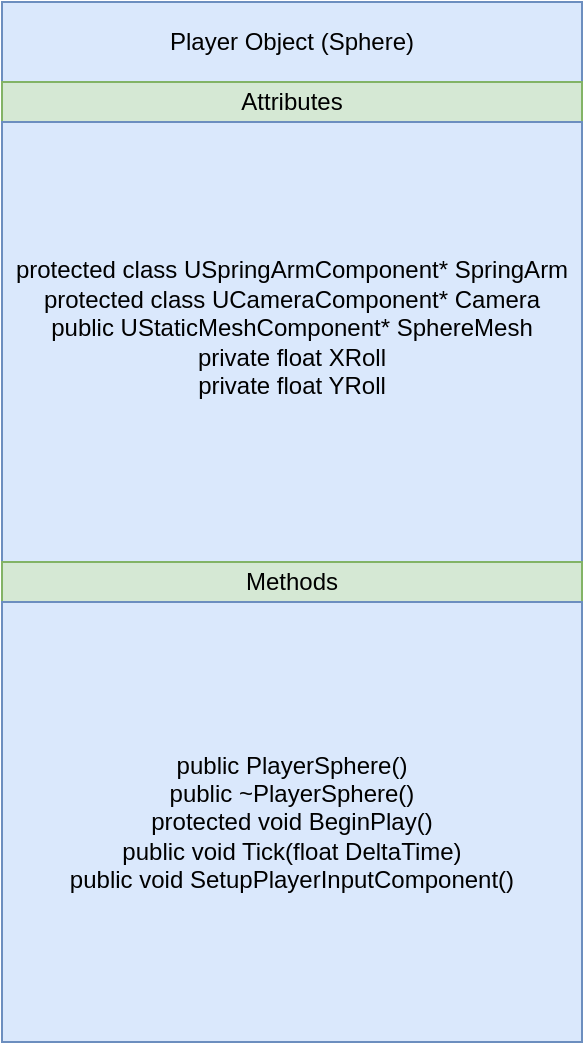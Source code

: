 <mxfile version="20.8.16" type="device"><diagram name="Page-1" id="vGox0fYWYoyuNSjLjR6Q"><mxGraphModel dx="1434" dy="844" grid="1" gridSize="10" guides="1" tooltips="1" connect="1" arrows="1" fold="1" page="1" pageScale="1" pageWidth="827" pageHeight="1169" math="0" shadow="0"><root><mxCell id="0"/><mxCell id="1" parent="0"/><mxCell id="SUthxcuvPeJETd2VA9iv-1" value="Player Object (Sphere)" style="rounded=0;whiteSpace=wrap;html=1;fillColor=#dae8fc;strokeColor=#6c8ebf;" vertex="1" parent="1"><mxGeometry x="320" y="120" width="290" height="40" as="geometry"/></mxCell><mxCell id="SUthxcuvPeJETd2VA9iv-2" value="Attributes" style="rounded=0;whiteSpace=wrap;html=1;fillColor=#d5e8d4;strokeColor=#82b366;" vertex="1" parent="1"><mxGeometry x="320" y="160" width="290" height="20" as="geometry"/></mxCell><mxCell id="SUthxcuvPeJETd2VA9iv-3" value="protected class USpringArmComponent* SpringArm&lt;br&gt;protected class UCameraComponent* Camera&lt;br&gt;public UStaticMeshComponent* SphereMesh&lt;br&gt;private float XRoll&lt;br style=&quot;border-color: var(--border-color);&quot;&gt;private float YRoll&lt;br&gt;&amp;nbsp;" style="rounded=0;whiteSpace=wrap;html=1;fillColor=#dae8fc;strokeColor=#6c8ebf;" vertex="1" parent="1"><mxGeometry x="320" y="180" width="290" height="220" as="geometry"/></mxCell><mxCell id="SUthxcuvPeJETd2VA9iv-4" value="Methods" style="rounded=0;whiteSpace=wrap;html=1;fillColor=#d5e8d4;strokeColor=#82b366;" vertex="1" parent="1"><mxGeometry x="320" y="400" width="290" height="20" as="geometry"/></mxCell><mxCell id="SUthxcuvPeJETd2VA9iv-5" value="public PlayerSphere()&lt;br&gt;public ~PlayerSphere()&lt;br&gt;protected void BeginPlay()&lt;br&gt;public void Tick(float DeltaTime)&lt;br&gt;public void SetupPlayerInputComponent()&lt;br&gt;" style="rounded=0;whiteSpace=wrap;html=1;fillColor=#dae8fc;strokeColor=#6c8ebf;" vertex="1" parent="1"><mxGeometry x="320" y="420" width="290" height="220" as="geometry"/></mxCell></root></mxGraphModel></diagram></mxfile>